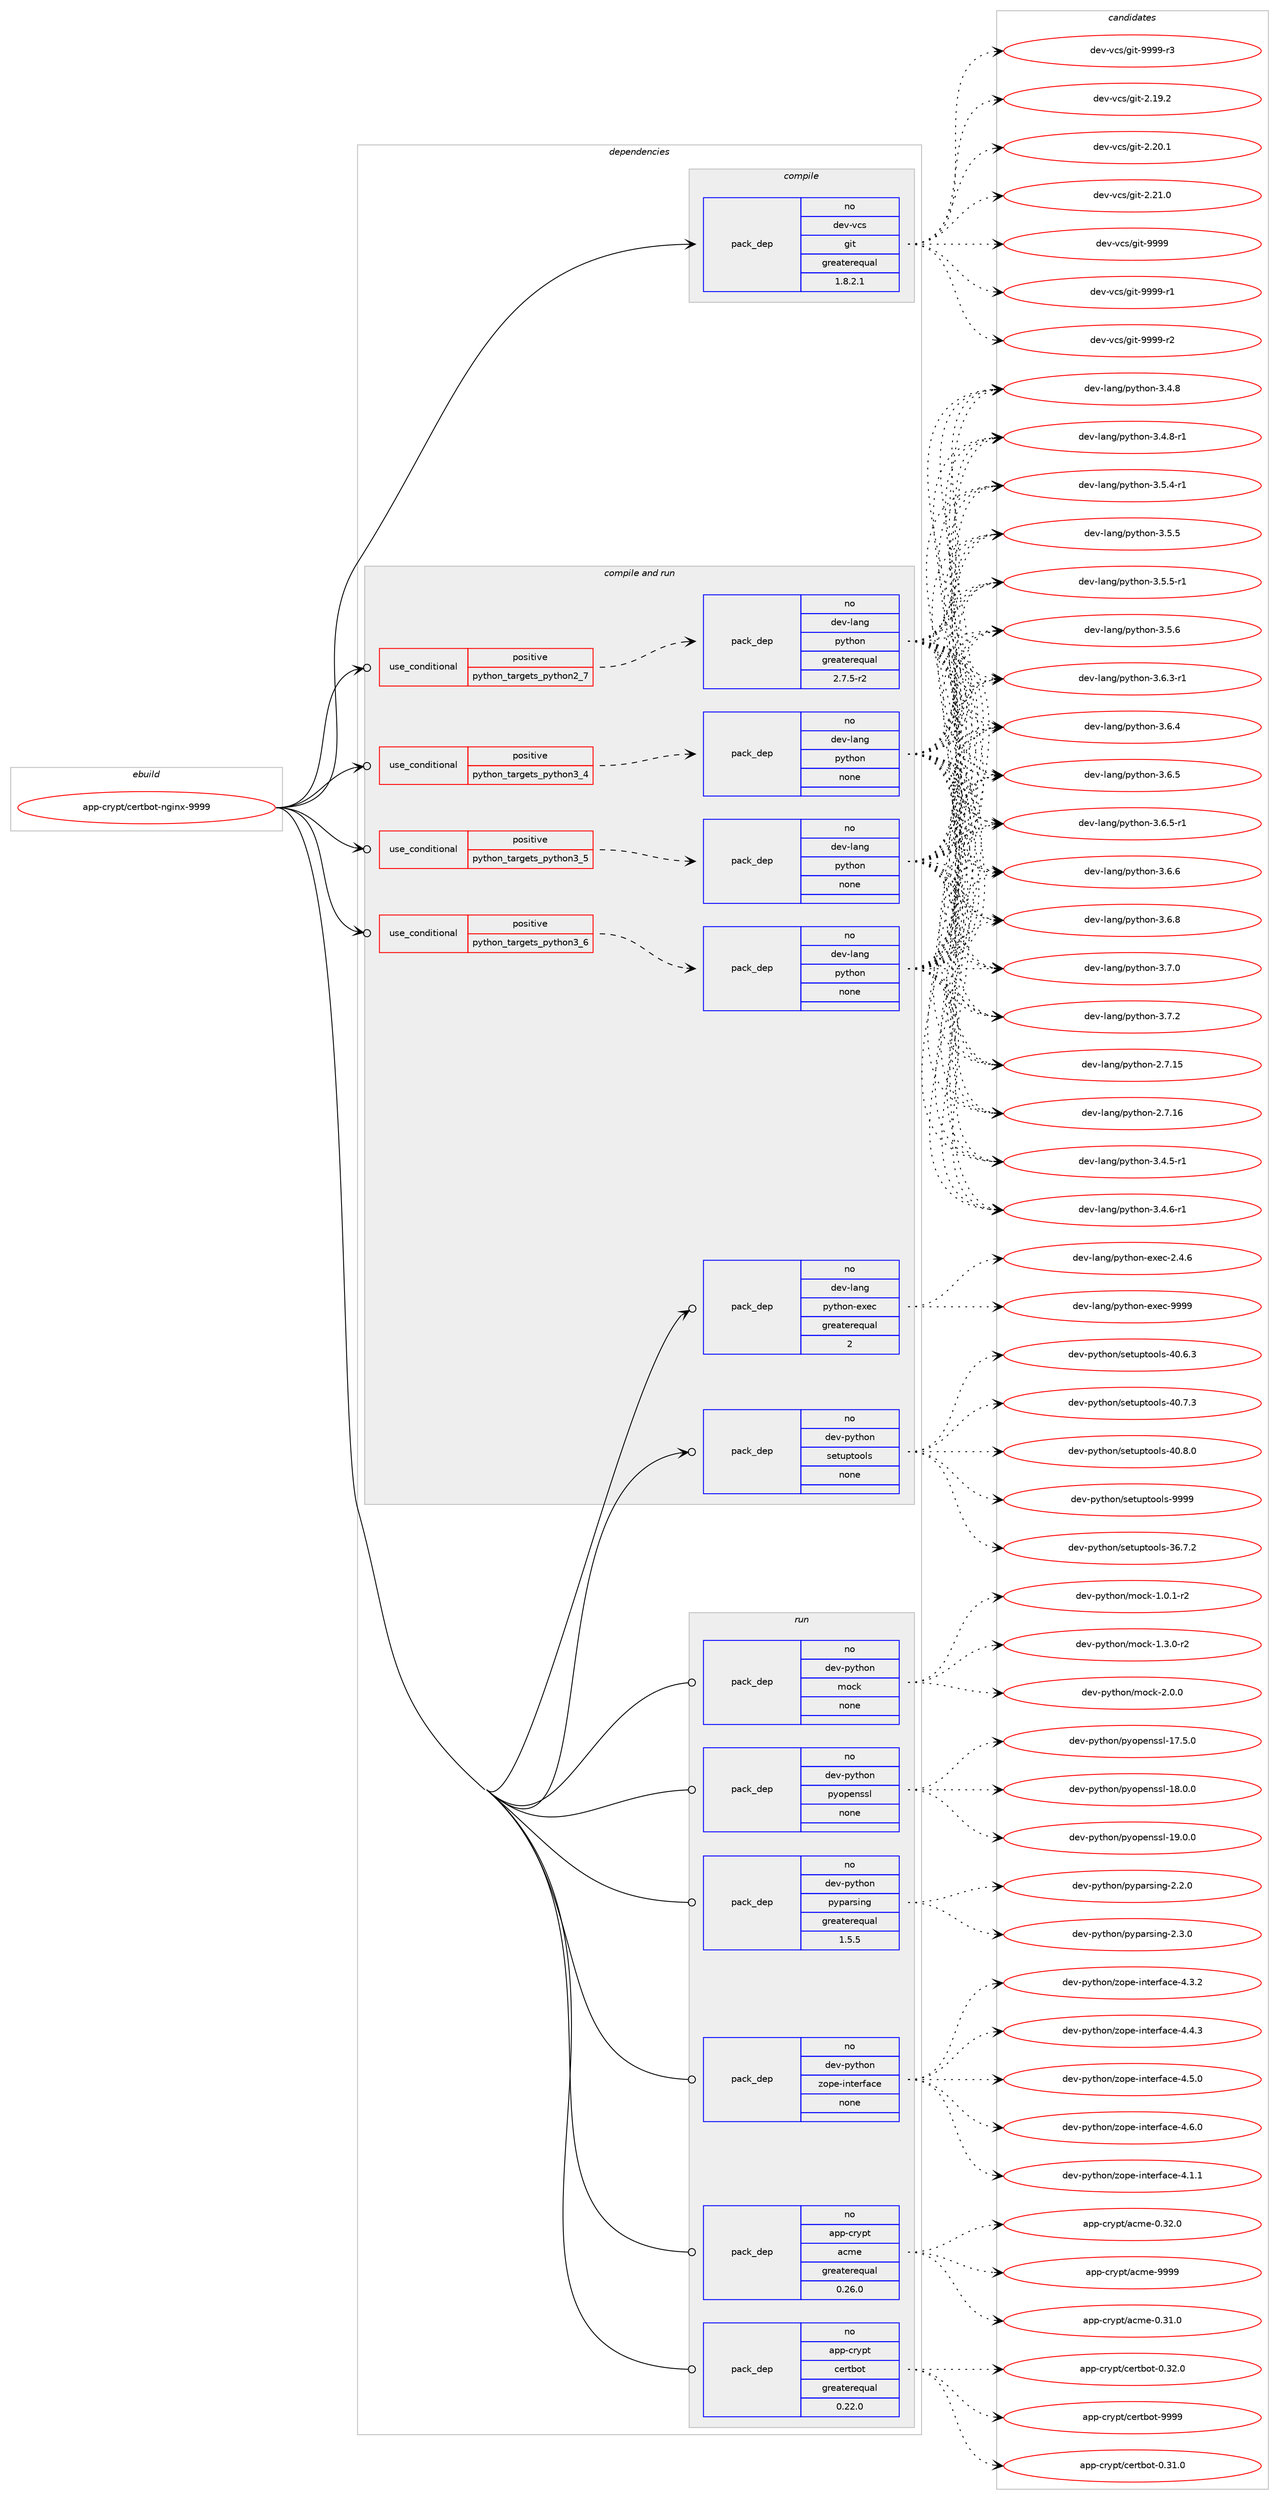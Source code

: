 digraph prolog {

# *************
# Graph options
# *************

newrank=true;
concentrate=true;
compound=true;
graph [rankdir=LR,fontname=Helvetica,fontsize=10,ranksep=1.5];#, ranksep=2.5, nodesep=0.2];
edge  [arrowhead=vee];
node  [fontname=Helvetica,fontsize=10];

# **********
# The ebuild
# **********

subgraph cluster_leftcol {
color=gray;
rank=same;
label=<<i>ebuild</i>>;
id [label="app-crypt/certbot-nginx-9999", color=red, width=4, href="../app-crypt/certbot-nginx-9999.svg"];
}

# ****************
# The dependencies
# ****************

subgraph cluster_midcol {
color=gray;
label=<<i>dependencies</i>>;
subgraph cluster_compile {
fillcolor="#eeeeee";
style=filled;
label=<<i>compile</i>>;
subgraph pack907882 {
dependency1275273 [label=<<TABLE BORDER="0" CELLBORDER="1" CELLSPACING="0" CELLPADDING="4" WIDTH="220"><TR><TD ROWSPAN="6" CELLPADDING="30">pack_dep</TD></TR><TR><TD WIDTH="110">no</TD></TR><TR><TD>dev-vcs</TD></TR><TR><TD>git</TD></TR><TR><TD>greaterequal</TD></TR><TR><TD>1.8.2.1</TD></TR></TABLE>>, shape=none, color=blue];
}
id:e -> dependency1275273:w [weight=20,style="solid",arrowhead="vee"];
}
subgraph cluster_compileandrun {
fillcolor="#eeeeee";
style=filled;
label=<<i>compile and run</i>>;
subgraph cond347588 {
dependency1275274 [label=<<TABLE BORDER="0" CELLBORDER="1" CELLSPACING="0" CELLPADDING="4"><TR><TD ROWSPAN="3" CELLPADDING="10">use_conditional</TD></TR><TR><TD>positive</TD></TR><TR><TD>python_targets_python2_7</TD></TR></TABLE>>, shape=none, color=red];
subgraph pack907883 {
dependency1275275 [label=<<TABLE BORDER="0" CELLBORDER="1" CELLSPACING="0" CELLPADDING="4" WIDTH="220"><TR><TD ROWSPAN="6" CELLPADDING="30">pack_dep</TD></TR><TR><TD WIDTH="110">no</TD></TR><TR><TD>dev-lang</TD></TR><TR><TD>python</TD></TR><TR><TD>greaterequal</TD></TR><TR><TD>2.7.5-r2</TD></TR></TABLE>>, shape=none, color=blue];
}
dependency1275274:e -> dependency1275275:w [weight=20,style="dashed",arrowhead="vee"];
}
id:e -> dependency1275274:w [weight=20,style="solid",arrowhead="odotvee"];
subgraph cond347589 {
dependency1275276 [label=<<TABLE BORDER="0" CELLBORDER="1" CELLSPACING="0" CELLPADDING="4"><TR><TD ROWSPAN="3" CELLPADDING="10">use_conditional</TD></TR><TR><TD>positive</TD></TR><TR><TD>python_targets_python3_4</TD></TR></TABLE>>, shape=none, color=red];
subgraph pack907884 {
dependency1275277 [label=<<TABLE BORDER="0" CELLBORDER="1" CELLSPACING="0" CELLPADDING="4" WIDTH="220"><TR><TD ROWSPAN="6" CELLPADDING="30">pack_dep</TD></TR><TR><TD WIDTH="110">no</TD></TR><TR><TD>dev-lang</TD></TR><TR><TD>python</TD></TR><TR><TD>none</TD></TR><TR><TD></TD></TR></TABLE>>, shape=none, color=blue];
}
dependency1275276:e -> dependency1275277:w [weight=20,style="dashed",arrowhead="vee"];
}
id:e -> dependency1275276:w [weight=20,style="solid",arrowhead="odotvee"];
subgraph cond347590 {
dependency1275278 [label=<<TABLE BORDER="0" CELLBORDER="1" CELLSPACING="0" CELLPADDING="4"><TR><TD ROWSPAN="3" CELLPADDING="10">use_conditional</TD></TR><TR><TD>positive</TD></TR><TR><TD>python_targets_python3_5</TD></TR></TABLE>>, shape=none, color=red];
subgraph pack907885 {
dependency1275279 [label=<<TABLE BORDER="0" CELLBORDER="1" CELLSPACING="0" CELLPADDING="4" WIDTH="220"><TR><TD ROWSPAN="6" CELLPADDING="30">pack_dep</TD></TR><TR><TD WIDTH="110">no</TD></TR><TR><TD>dev-lang</TD></TR><TR><TD>python</TD></TR><TR><TD>none</TD></TR><TR><TD></TD></TR></TABLE>>, shape=none, color=blue];
}
dependency1275278:e -> dependency1275279:w [weight=20,style="dashed",arrowhead="vee"];
}
id:e -> dependency1275278:w [weight=20,style="solid",arrowhead="odotvee"];
subgraph cond347591 {
dependency1275280 [label=<<TABLE BORDER="0" CELLBORDER="1" CELLSPACING="0" CELLPADDING="4"><TR><TD ROWSPAN="3" CELLPADDING="10">use_conditional</TD></TR><TR><TD>positive</TD></TR><TR><TD>python_targets_python3_6</TD></TR></TABLE>>, shape=none, color=red];
subgraph pack907886 {
dependency1275281 [label=<<TABLE BORDER="0" CELLBORDER="1" CELLSPACING="0" CELLPADDING="4" WIDTH="220"><TR><TD ROWSPAN="6" CELLPADDING="30">pack_dep</TD></TR><TR><TD WIDTH="110">no</TD></TR><TR><TD>dev-lang</TD></TR><TR><TD>python</TD></TR><TR><TD>none</TD></TR><TR><TD></TD></TR></TABLE>>, shape=none, color=blue];
}
dependency1275280:e -> dependency1275281:w [weight=20,style="dashed",arrowhead="vee"];
}
id:e -> dependency1275280:w [weight=20,style="solid",arrowhead="odotvee"];
subgraph pack907887 {
dependency1275282 [label=<<TABLE BORDER="0" CELLBORDER="1" CELLSPACING="0" CELLPADDING="4" WIDTH="220"><TR><TD ROWSPAN="6" CELLPADDING="30">pack_dep</TD></TR><TR><TD WIDTH="110">no</TD></TR><TR><TD>dev-lang</TD></TR><TR><TD>python-exec</TD></TR><TR><TD>greaterequal</TD></TR><TR><TD>2</TD></TR></TABLE>>, shape=none, color=blue];
}
id:e -> dependency1275282:w [weight=20,style="solid",arrowhead="odotvee"];
subgraph pack907888 {
dependency1275283 [label=<<TABLE BORDER="0" CELLBORDER="1" CELLSPACING="0" CELLPADDING="4" WIDTH="220"><TR><TD ROWSPAN="6" CELLPADDING="30">pack_dep</TD></TR><TR><TD WIDTH="110">no</TD></TR><TR><TD>dev-python</TD></TR><TR><TD>setuptools</TD></TR><TR><TD>none</TD></TR><TR><TD></TD></TR></TABLE>>, shape=none, color=blue];
}
id:e -> dependency1275283:w [weight=20,style="solid",arrowhead="odotvee"];
}
subgraph cluster_run {
fillcolor="#eeeeee";
style=filled;
label=<<i>run</i>>;
subgraph pack907889 {
dependency1275284 [label=<<TABLE BORDER="0" CELLBORDER="1" CELLSPACING="0" CELLPADDING="4" WIDTH="220"><TR><TD ROWSPAN="6" CELLPADDING="30">pack_dep</TD></TR><TR><TD WIDTH="110">no</TD></TR><TR><TD>app-crypt</TD></TR><TR><TD>acme</TD></TR><TR><TD>greaterequal</TD></TR><TR><TD>0.26.0</TD></TR></TABLE>>, shape=none, color=blue];
}
id:e -> dependency1275284:w [weight=20,style="solid",arrowhead="odot"];
subgraph pack907890 {
dependency1275285 [label=<<TABLE BORDER="0" CELLBORDER="1" CELLSPACING="0" CELLPADDING="4" WIDTH="220"><TR><TD ROWSPAN="6" CELLPADDING="30">pack_dep</TD></TR><TR><TD WIDTH="110">no</TD></TR><TR><TD>app-crypt</TD></TR><TR><TD>certbot</TD></TR><TR><TD>greaterequal</TD></TR><TR><TD>0.22.0</TD></TR></TABLE>>, shape=none, color=blue];
}
id:e -> dependency1275285:w [weight=20,style="solid",arrowhead="odot"];
subgraph pack907891 {
dependency1275286 [label=<<TABLE BORDER="0" CELLBORDER="1" CELLSPACING="0" CELLPADDING="4" WIDTH="220"><TR><TD ROWSPAN="6" CELLPADDING="30">pack_dep</TD></TR><TR><TD WIDTH="110">no</TD></TR><TR><TD>dev-python</TD></TR><TR><TD>mock</TD></TR><TR><TD>none</TD></TR><TR><TD></TD></TR></TABLE>>, shape=none, color=blue];
}
id:e -> dependency1275286:w [weight=20,style="solid",arrowhead="odot"];
subgraph pack907892 {
dependency1275287 [label=<<TABLE BORDER="0" CELLBORDER="1" CELLSPACING="0" CELLPADDING="4" WIDTH="220"><TR><TD ROWSPAN="6" CELLPADDING="30">pack_dep</TD></TR><TR><TD WIDTH="110">no</TD></TR><TR><TD>dev-python</TD></TR><TR><TD>pyopenssl</TD></TR><TR><TD>none</TD></TR><TR><TD></TD></TR></TABLE>>, shape=none, color=blue];
}
id:e -> dependency1275287:w [weight=20,style="solid",arrowhead="odot"];
subgraph pack907893 {
dependency1275288 [label=<<TABLE BORDER="0" CELLBORDER="1" CELLSPACING="0" CELLPADDING="4" WIDTH="220"><TR><TD ROWSPAN="6" CELLPADDING="30">pack_dep</TD></TR><TR><TD WIDTH="110">no</TD></TR><TR><TD>dev-python</TD></TR><TR><TD>pyparsing</TD></TR><TR><TD>greaterequal</TD></TR><TR><TD>1.5.5</TD></TR></TABLE>>, shape=none, color=blue];
}
id:e -> dependency1275288:w [weight=20,style="solid",arrowhead="odot"];
subgraph pack907894 {
dependency1275289 [label=<<TABLE BORDER="0" CELLBORDER="1" CELLSPACING="0" CELLPADDING="4" WIDTH="220"><TR><TD ROWSPAN="6" CELLPADDING="30">pack_dep</TD></TR><TR><TD WIDTH="110">no</TD></TR><TR><TD>dev-python</TD></TR><TR><TD>zope-interface</TD></TR><TR><TD>none</TD></TR><TR><TD></TD></TR></TABLE>>, shape=none, color=blue];
}
id:e -> dependency1275289:w [weight=20,style="solid",arrowhead="odot"];
}
}

# **************
# The candidates
# **************

subgraph cluster_choices {
rank=same;
color=gray;
label=<<i>candidates</i>>;

subgraph choice907882 {
color=black;
nodesep=1;
choice10010111845118991154710310511645504649574650 [label="dev-vcs/git-2.19.2", color=red, width=4,href="../dev-vcs/git-2.19.2.svg"];
choice10010111845118991154710310511645504650484649 [label="dev-vcs/git-2.20.1", color=red, width=4,href="../dev-vcs/git-2.20.1.svg"];
choice10010111845118991154710310511645504650494648 [label="dev-vcs/git-2.21.0", color=red, width=4,href="../dev-vcs/git-2.21.0.svg"];
choice1001011184511899115471031051164557575757 [label="dev-vcs/git-9999", color=red, width=4,href="../dev-vcs/git-9999.svg"];
choice10010111845118991154710310511645575757574511449 [label="dev-vcs/git-9999-r1", color=red, width=4,href="../dev-vcs/git-9999-r1.svg"];
choice10010111845118991154710310511645575757574511450 [label="dev-vcs/git-9999-r2", color=red, width=4,href="../dev-vcs/git-9999-r2.svg"];
choice10010111845118991154710310511645575757574511451 [label="dev-vcs/git-9999-r3", color=red, width=4,href="../dev-vcs/git-9999-r3.svg"];
dependency1275273:e -> choice10010111845118991154710310511645504649574650:w [style=dotted,weight="100"];
dependency1275273:e -> choice10010111845118991154710310511645504650484649:w [style=dotted,weight="100"];
dependency1275273:e -> choice10010111845118991154710310511645504650494648:w [style=dotted,weight="100"];
dependency1275273:e -> choice1001011184511899115471031051164557575757:w [style=dotted,weight="100"];
dependency1275273:e -> choice10010111845118991154710310511645575757574511449:w [style=dotted,weight="100"];
dependency1275273:e -> choice10010111845118991154710310511645575757574511450:w [style=dotted,weight="100"];
dependency1275273:e -> choice10010111845118991154710310511645575757574511451:w [style=dotted,weight="100"];
}
subgraph choice907883 {
color=black;
nodesep=1;
choice10010111845108971101034711212111610411111045504655464953 [label="dev-lang/python-2.7.15", color=red, width=4,href="../dev-lang/python-2.7.15.svg"];
choice10010111845108971101034711212111610411111045504655464954 [label="dev-lang/python-2.7.16", color=red, width=4,href="../dev-lang/python-2.7.16.svg"];
choice1001011184510897110103471121211161041111104551465246534511449 [label="dev-lang/python-3.4.5-r1", color=red, width=4,href="../dev-lang/python-3.4.5-r1.svg"];
choice1001011184510897110103471121211161041111104551465246544511449 [label="dev-lang/python-3.4.6-r1", color=red, width=4,href="../dev-lang/python-3.4.6-r1.svg"];
choice100101118451089711010347112121116104111110455146524656 [label="dev-lang/python-3.4.8", color=red, width=4,href="../dev-lang/python-3.4.8.svg"];
choice1001011184510897110103471121211161041111104551465246564511449 [label="dev-lang/python-3.4.8-r1", color=red, width=4,href="../dev-lang/python-3.4.8-r1.svg"];
choice1001011184510897110103471121211161041111104551465346524511449 [label="dev-lang/python-3.5.4-r1", color=red, width=4,href="../dev-lang/python-3.5.4-r1.svg"];
choice100101118451089711010347112121116104111110455146534653 [label="dev-lang/python-3.5.5", color=red, width=4,href="../dev-lang/python-3.5.5.svg"];
choice1001011184510897110103471121211161041111104551465346534511449 [label="dev-lang/python-3.5.5-r1", color=red, width=4,href="../dev-lang/python-3.5.5-r1.svg"];
choice100101118451089711010347112121116104111110455146534654 [label="dev-lang/python-3.5.6", color=red, width=4,href="../dev-lang/python-3.5.6.svg"];
choice1001011184510897110103471121211161041111104551465446514511449 [label="dev-lang/python-3.6.3-r1", color=red, width=4,href="../dev-lang/python-3.6.3-r1.svg"];
choice100101118451089711010347112121116104111110455146544652 [label="dev-lang/python-3.6.4", color=red, width=4,href="../dev-lang/python-3.6.4.svg"];
choice100101118451089711010347112121116104111110455146544653 [label="dev-lang/python-3.6.5", color=red, width=4,href="../dev-lang/python-3.6.5.svg"];
choice1001011184510897110103471121211161041111104551465446534511449 [label="dev-lang/python-3.6.5-r1", color=red, width=4,href="../dev-lang/python-3.6.5-r1.svg"];
choice100101118451089711010347112121116104111110455146544654 [label="dev-lang/python-3.6.6", color=red, width=4,href="../dev-lang/python-3.6.6.svg"];
choice100101118451089711010347112121116104111110455146544656 [label="dev-lang/python-3.6.8", color=red, width=4,href="../dev-lang/python-3.6.8.svg"];
choice100101118451089711010347112121116104111110455146554648 [label="dev-lang/python-3.7.0", color=red, width=4,href="../dev-lang/python-3.7.0.svg"];
choice100101118451089711010347112121116104111110455146554650 [label="dev-lang/python-3.7.2", color=red, width=4,href="../dev-lang/python-3.7.2.svg"];
dependency1275275:e -> choice10010111845108971101034711212111610411111045504655464953:w [style=dotted,weight="100"];
dependency1275275:e -> choice10010111845108971101034711212111610411111045504655464954:w [style=dotted,weight="100"];
dependency1275275:e -> choice1001011184510897110103471121211161041111104551465246534511449:w [style=dotted,weight="100"];
dependency1275275:e -> choice1001011184510897110103471121211161041111104551465246544511449:w [style=dotted,weight="100"];
dependency1275275:e -> choice100101118451089711010347112121116104111110455146524656:w [style=dotted,weight="100"];
dependency1275275:e -> choice1001011184510897110103471121211161041111104551465246564511449:w [style=dotted,weight="100"];
dependency1275275:e -> choice1001011184510897110103471121211161041111104551465346524511449:w [style=dotted,weight="100"];
dependency1275275:e -> choice100101118451089711010347112121116104111110455146534653:w [style=dotted,weight="100"];
dependency1275275:e -> choice1001011184510897110103471121211161041111104551465346534511449:w [style=dotted,weight="100"];
dependency1275275:e -> choice100101118451089711010347112121116104111110455146534654:w [style=dotted,weight="100"];
dependency1275275:e -> choice1001011184510897110103471121211161041111104551465446514511449:w [style=dotted,weight="100"];
dependency1275275:e -> choice100101118451089711010347112121116104111110455146544652:w [style=dotted,weight="100"];
dependency1275275:e -> choice100101118451089711010347112121116104111110455146544653:w [style=dotted,weight="100"];
dependency1275275:e -> choice1001011184510897110103471121211161041111104551465446534511449:w [style=dotted,weight="100"];
dependency1275275:e -> choice100101118451089711010347112121116104111110455146544654:w [style=dotted,weight="100"];
dependency1275275:e -> choice100101118451089711010347112121116104111110455146544656:w [style=dotted,weight="100"];
dependency1275275:e -> choice100101118451089711010347112121116104111110455146554648:w [style=dotted,weight="100"];
dependency1275275:e -> choice100101118451089711010347112121116104111110455146554650:w [style=dotted,weight="100"];
}
subgraph choice907884 {
color=black;
nodesep=1;
choice10010111845108971101034711212111610411111045504655464953 [label="dev-lang/python-2.7.15", color=red, width=4,href="../dev-lang/python-2.7.15.svg"];
choice10010111845108971101034711212111610411111045504655464954 [label="dev-lang/python-2.7.16", color=red, width=4,href="../dev-lang/python-2.7.16.svg"];
choice1001011184510897110103471121211161041111104551465246534511449 [label="dev-lang/python-3.4.5-r1", color=red, width=4,href="../dev-lang/python-3.4.5-r1.svg"];
choice1001011184510897110103471121211161041111104551465246544511449 [label="dev-lang/python-3.4.6-r1", color=red, width=4,href="../dev-lang/python-3.4.6-r1.svg"];
choice100101118451089711010347112121116104111110455146524656 [label="dev-lang/python-3.4.8", color=red, width=4,href="../dev-lang/python-3.4.8.svg"];
choice1001011184510897110103471121211161041111104551465246564511449 [label="dev-lang/python-3.4.8-r1", color=red, width=4,href="../dev-lang/python-3.4.8-r1.svg"];
choice1001011184510897110103471121211161041111104551465346524511449 [label="dev-lang/python-3.5.4-r1", color=red, width=4,href="../dev-lang/python-3.5.4-r1.svg"];
choice100101118451089711010347112121116104111110455146534653 [label="dev-lang/python-3.5.5", color=red, width=4,href="../dev-lang/python-3.5.5.svg"];
choice1001011184510897110103471121211161041111104551465346534511449 [label="dev-lang/python-3.5.5-r1", color=red, width=4,href="../dev-lang/python-3.5.5-r1.svg"];
choice100101118451089711010347112121116104111110455146534654 [label="dev-lang/python-3.5.6", color=red, width=4,href="../dev-lang/python-3.5.6.svg"];
choice1001011184510897110103471121211161041111104551465446514511449 [label="dev-lang/python-3.6.3-r1", color=red, width=4,href="../dev-lang/python-3.6.3-r1.svg"];
choice100101118451089711010347112121116104111110455146544652 [label="dev-lang/python-3.6.4", color=red, width=4,href="../dev-lang/python-3.6.4.svg"];
choice100101118451089711010347112121116104111110455146544653 [label="dev-lang/python-3.6.5", color=red, width=4,href="../dev-lang/python-3.6.5.svg"];
choice1001011184510897110103471121211161041111104551465446534511449 [label="dev-lang/python-3.6.5-r1", color=red, width=4,href="../dev-lang/python-3.6.5-r1.svg"];
choice100101118451089711010347112121116104111110455146544654 [label="dev-lang/python-3.6.6", color=red, width=4,href="../dev-lang/python-3.6.6.svg"];
choice100101118451089711010347112121116104111110455146544656 [label="dev-lang/python-3.6.8", color=red, width=4,href="../dev-lang/python-3.6.8.svg"];
choice100101118451089711010347112121116104111110455146554648 [label="dev-lang/python-3.7.0", color=red, width=4,href="../dev-lang/python-3.7.0.svg"];
choice100101118451089711010347112121116104111110455146554650 [label="dev-lang/python-3.7.2", color=red, width=4,href="../dev-lang/python-3.7.2.svg"];
dependency1275277:e -> choice10010111845108971101034711212111610411111045504655464953:w [style=dotted,weight="100"];
dependency1275277:e -> choice10010111845108971101034711212111610411111045504655464954:w [style=dotted,weight="100"];
dependency1275277:e -> choice1001011184510897110103471121211161041111104551465246534511449:w [style=dotted,weight="100"];
dependency1275277:e -> choice1001011184510897110103471121211161041111104551465246544511449:w [style=dotted,weight="100"];
dependency1275277:e -> choice100101118451089711010347112121116104111110455146524656:w [style=dotted,weight="100"];
dependency1275277:e -> choice1001011184510897110103471121211161041111104551465246564511449:w [style=dotted,weight="100"];
dependency1275277:e -> choice1001011184510897110103471121211161041111104551465346524511449:w [style=dotted,weight="100"];
dependency1275277:e -> choice100101118451089711010347112121116104111110455146534653:w [style=dotted,weight="100"];
dependency1275277:e -> choice1001011184510897110103471121211161041111104551465346534511449:w [style=dotted,weight="100"];
dependency1275277:e -> choice100101118451089711010347112121116104111110455146534654:w [style=dotted,weight="100"];
dependency1275277:e -> choice1001011184510897110103471121211161041111104551465446514511449:w [style=dotted,weight="100"];
dependency1275277:e -> choice100101118451089711010347112121116104111110455146544652:w [style=dotted,weight="100"];
dependency1275277:e -> choice100101118451089711010347112121116104111110455146544653:w [style=dotted,weight="100"];
dependency1275277:e -> choice1001011184510897110103471121211161041111104551465446534511449:w [style=dotted,weight="100"];
dependency1275277:e -> choice100101118451089711010347112121116104111110455146544654:w [style=dotted,weight="100"];
dependency1275277:e -> choice100101118451089711010347112121116104111110455146544656:w [style=dotted,weight="100"];
dependency1275277:e -> choice100101118451089711010347112121116104111110455146554648:w [style=dotted,weight="100"];
dependency1275277:e -> choice100101118451089711010347112121116104111110455146554650:w [style=dotted,weight="100"];
}
subgraph choice907885 {
color=black;
nodesep=1;
choice10010111845108971101034711212111610411111045504655464953 [label="dev-lang/python-2.7.15", color=red, width=4,href="../dev-lang/python-2.7.15.svg"];
choice10010111845108971101034711212111610411111045504655464954 [label="dev-lang/python-2.7.16", color=red, width=4,href="../dev-lang/python-2.7.16.svg"];
choice1001011184510897110103471121211161041111104551465246534511449 [label="dev-lang/python-3.4.5-r1", color=red, width=4,href="../dev-lang/python-3.4.5-r1.svg"];
choice1001011184510897110103471121211161041111104551465246544511449 [label="dev-lang/python-3.4.6-r1", color=red, width=4,href="../dev-lang/python-3.4.6-r1.svg"];
choice100101118451089711010347112121116104111110455146524656 [label="dev-lang/python-3.4.8", color=red, width=4,href="../dev-lang/python-3.4.8.svg"];
choice1001011184510897110103471121211161041111104551465246564511449 [label="dev-lang/python-3.4.8-r1", color=red, width=4,href="../dev-lang/python-3.4.8-r1.svg"];
choice1001011184510897110103471121211161041111104551465346524511449 [label="dev-lang/python-3.5.4-r1", color=red, width=4,href="../dev-lang/python-3.5.4-r1.svg"];
choice100101118451089711010347112121116104111110455146534653 [label="dev-lang/python-3.5.5", color=red, width=4,href="../dev-lang/python-3.5.5.svg"];
choice1001011184510897110103471121211161041111104551465346534511449 [label="dev-lang/python-3.5.5-r1", color=red, width=4,href="../dev-lang/python-3.5.5-r1.svg"];
choice100101118451089711010347112121116104111110455146534654 [label="dev-lang/python-3.5.6", color=red, width=4,href="../dev-lang/python-3.5.6.svg"];
choice1001011184510897110103471121211161041111104551465446514511449 [label="dev-lang/python-3.6.3-r1", color=red, width=4,href="../dev-lang/python-3.6.3-r1.svg"];
choice100101118451089711010347112121116104111110455146544652 [label="dev-lang/python-3.6.4", color=red, width=4,href="../dev-lang/python-3.6.4.svg"];
choice100101118451089711010347112121116104111110455146544653 [label="dev-lang/python-3.6.5", color=red, width=4,href="../dev-lang/python-3.6.5.svg"];
choice1001011184510897110103471121211161041111104551465446534511449 [label="dev-lang/python-3.6.5-r1", color=red, width=4,href="../dev-lang/python-3.6.5-r1.svg"];
choice100101118451089711010347112121116104111110455146544654 [label="dev-lang/python-3.6.6", color=red, width=4,href="../dev-lang/python-3.6.6.svg"];
choice100101118451089711010347112121116104111110455146544656 [label="dev-lang/python-3.6.8", color=red, width=4,href="../dev-lang/python-3.6.8.svg"];
choice100101118451089711010347112121116104111110455146554648 [label="dev-lang/python-3.7.0", color=red, width=4,href="../dev-lang/python-3.7.0.svg"];
choice100101118451089711010347112121116104111110455146554650 [label="dev-lang/python-3.7.2", color=red, width=4,href="../dev-lang/python-3.7.2.svg"];
dependency1275279:e -> choice10010111845108971101034711212111610411111045504655464953:w [style=dotted,weight="100"];
dependency1275279:e -> choice10010111845108971101034711212111610411111045504655464954:w [style=dotted,weight="100"];
dependency1275279:e -> choice1001011184510897110103471121211161041111104551465246534511449:w [style=dotted,weight="100"];
dependency1275279:e -> choice1001011184510897110103471121211161041111104551465246544511449:w [style=dotted,weight="100"];
dependency1275279:e -> choice100101118451089711010347112121116104111110455146524656:w [style=dotted,weight="100"];
dependency1275279:e -> choice1001011184510897110103471121211161041111104551465246564511449:w [style=dotted,weight="100"];
dependency1275279:e -> choice1001011184510897110103471121211161041111104551465346524511449:w [style=dotted,weight="100"];
dependency1275279:e -> choice100101118451089711010347112121116104111110455146534653:w [style=dotted,weight="100"];
dependency1275279:e -> choice1001011184510897110103471121211161041111104551465346534511449:w [style=dotted,weight="100"];
dependency1275279:e -> choice100101118451089711010347112121116104111110455146534654:w [style=dotted,weight="100"];
dependency1275279:e -> choice1001011184510897110103471121211161041111104551465446514511449:w [style=dotted,weight="100"];
dependency1275279:e -> choice100101118451089711010347112121116104111110455146544652:w [style=dotted,weight="100"];
dependency1275279:e -> choice100101118451089711010347112121116104111110455146544653:w [style=dotted,weight="100"];
dependency1275279:e -> choice1001011184510897110103471121211161041111104551465446534511449:w [style=dotted,weight="100"];
dependency1275279:e -> choice100101118451089711010347112121116104111110455146544654:w [style=dotted,weight="100"];
dependency1275279:e -> choice100101118451089711010347112121116104111110455146544656:w [style=dotted,weight="100"];
dependency1275279:e -> choice100101118451089711010347112121116104111110455146554648:w [style=dotted,weight="100"];
dependency1275279:e -> choice100101118451089711010347112121116104111110455146554650:w [style=dotted,weight="100"];
}
subgraph choice907886 {
color=black;
nodesep=1;
choice10010111845108971101034711212111610411111045504655464953 [label="dev-lang/python-2.7.15", color=red, width=4,href="../dev-lang/python-2.7.15.svg"];
choice10010111845108971101034711212111610411111045504655464954 [label="dev-lang/python-2.7.16", color=red, width=4,href="../dev-lang/python-2.7.16.svg"];
choice1001011184510897110103471121211161041111104551465246534511449 [label="dev-lang/python-3.4.5-r1", color=red, width=4,href="../dev-lang/python-3.4.5-r1.svg"];
choice1001011184510897110103471121211161041111104551465246544511449 [label="dev-lang/python-3.4.6-r1", color=red, width=4,href="../dev-lang/python-3.4.6-r1.svg"];
choice100101118451089711010347112121116104111110455146524656 [label="dev-lang/python-3.4.8", color=red, width=4,href="../dev-lang/python-3.4.8.svg"];
choice1001011184510897110103471121211161041111104551465246564511449 [label="dev-lang/python-3.4.8-r1", color=red, width=4,href="../dev-lang/python-3.4.8-r1.svg"];
choice1001011184510897110103471121211161041111104551465346524511449 [label="dev-lang/python-3.5.4-r1", color=red, width=4,href="../dev-lang/python-3.5.4-r1.svg"];
choice100101118451089711010347112121116104111110455146534653 [label="dev-lang/python-3.5.5", color=red, width=4,href="../dev-lang/python-3.5.5.svg"];
choice1001011184510897110103471121211161041111104551465346534511449 [label="dev-lang/python-3.5.5-r1", color=red, width=4,href="../dev-lang/python-3.5.5-r1.svg"];
choice100101118451089711010347112121116104111110455146534654 [label="dev-lang/python-3.5.6", color=red, width=4,href="../dev-lang/python-3.5.6.svg"];
choice1001011184510897110103471121211161041111104551465446514511449 [label="dev-lang/python-3.6.3-r1", color=red, width=4,href="../dev-lang/python-3.6.3-r1.svg"];
choice100101118451089711010347112121116104111110455146544652 [label="dev-lang/python-3.6.4", color=red, width=4,href="../dev-lang/python-3.6.4.svg"];
choice100101118451089711010347112121116104111110455146544653 [label="dev-lang/python-3.6.5", color=red, width=4,href="../dev-lang/python-3.6.5.svg"];
choice1001011184510897110103471121211161041111104551465446534511449 [label="dev-lang/python-3.6.5-r1", color=red, width=4,href="../dev-lang/python-3.6.5-r1.svg"];
choice100101118451089711010347112121116104111110455146544654 [label="dev-lang/python-3.6.6", color=red, width=4,href="../dev-lang/python-3.6.6.svg"];
choice100101118451089711010347112121116104111110455146544656 [label="dev-lang/python-3.6.8", color=red, width=4,href="../dev-lang/python-3.6.8.svg"];
choice100101118451089711010347112121116104111110455146554648 [label="dev-lang/python-3.7.0", color=red, width=4,href="../dev-lang/python-3.7.0.svg"];
choice100101118451089711010347112121116104111110455146554650 [label="dev-lang/python-3.7.2", color=red, width=4,href="../dev-lang/python-3.7.2.svg"];
dependency1275281:e -> choice10010111845108971101034711212111610411111045504655464953:w [style=dotted,weight="100"];
dependency1275281:e -> choice10010111845108971101034711212111610411111045504655464954:w [style=dotted,weight="100"];
dependency1275281:e -> choice1001011184510897110103471121211161041111104551465246534511449:w [style=dotted,weight="100"];
dependency1275281:e -> choice1001011184510897110103471121211161041111104551465246544511449:w [style=dotted,weight="100"];
dependency1275281:e -> choice100101118451089711010347112121116104111110455146524656:w [style=dotted,weight="100"];
dependency1275281:e -> choice1001011184510897110103471121211161041111104551465246564511449:w [style=dotted,weight="100"];
dependency1275281:e -> choice1001011184510897110103471121211161041111104551465346524511449:w [style=dotted,weight="100"];
dependency1275281:e -> choice100101118451089711010347112121116104111110455146534653:w [style=dotted,weight="100"];
dependency1275281:e -> choice1001011184510897110103471121211161041111104551465346534511449:w [style=dotted,weight="100"];
dependency1275281:e -> choice100101118451089711010347112121116104111110455146534654:w [style=dotted,weight="100"];
dependency1275281:e -> choice1001011184510897110103471121211161041111104551465446514511449:w [style=dotted,weight="100"];
dependency1275281:e -> choice100101118451089711010347112121116104111110455146544652:w [style=dotted,weight="100"];
dependency1275281:e -> choice100101118451089711010347112121116104111110455146544653:w [style=dotted,weight="100"];
dependency1275281:e -> choice1001011184510897110103471121211161041111104551465446534511449:w [style=dotted,weight="100"];
dependency1275281:e -> choice100101118451089711010347112121116104111110455146544654:w [style=dotted,weight="100"];
dependency1275281:e -> choice100101118451089711010347112121116104111110455146544656:w [style=dotted,weight="100"];
dependency1275281:e -> choice100101118451089711010347112121116104111110455146554648:w [style=dotted,weight="100"];
dependency1275281:e -> choice100101118451089711010347112121116104111110455146554650:w [style=dotted,weight="100"];
}
subgraph choice907887 {
color=black;
nodesep=1;
choice1001011184510897110103471121211161041111104510112010199455046524654 [label="dev-lang/python-exec-2.4.6", color=red, width=4,href="../dev-lang/python-exec-2.4.6.svg"];
choice10010111845108971101034711212111610411111045101120101994557575757 [label="dev-lang/python-exec-9999", color=red, width=4,href="../dev-lang/python-exec-9999.svg"];
dependency1275282:e -> choice1001011184510897110103471121211161041111104510112010199455046524654:w [style=dotted,weight="100"];
dependency1275282:e -> choice10010111845108971101034711212111610411111045101120101994557575757:w [style=dotted,weight="100"];
}
subgraph choice907888 {
color=black;
nodesep=1;
choice100101118451121211161041111104711510111611711211611111110811545515446554650 [label="dev-python/setuptools-36.7.2", color=red, width=4,href="../dev-python/setuptools-36.7.2.svg"];
choice100101118451121211161041111104711510111611711211611111110811545524846544651 [label="dev-python/setuptools-40.6.3", color=red, width=4,href="../dev-python/setuptools-40.6.3.svg"];
choice100101118451121211161041111104711510111611711211611111110811545524846554651 [label="dev-python/setuptools-40.7.3", color=red, width=4,href="../dev-python/setuptools-40.7.3.svg"];
choice100101118451121211161041111104711510111611711211611111110811545524846564648 [label="dev-python/setuptools-40.8.0", color=red, width=4,href="../dev-python/setuptools-40.8.0.svg"];
choice10010111845112121116104111110471151011161171121161111111081154557575757 [label="dev-python/setuptools-9999", color=red, width=4,href="../dev-python/setuptools-9999.svg"];
dependency1275283:e -> choice100101118451121211161041111104711510111611711211611111110811545515446554650:w [style=dotted,weight="100"];
dependency1275283:e -> choice100101118451121211161041111104711510111611711211611111110811545524846544651:w [style=dotted,weight="100"];
dependency1275283:e -> choice100101118451121211161041111104711510111611711211611111110811545524846554651:w [style=dotted,weight="100"];
dependency1275283:e -> choice100101118451121211161041111104711510111611711211611111110811545524846564648:w [style=dotted,weight="100"];
dependency1275283:e -> choice10010111845112121116104111110471151011161171121161111111081154557575757:w [style=dotted,weight="100"];
}
subgraph choice907889 {
color=black;
nodesep=1;
choice97112112459911412111211647979910910145484651494648 [label="app-crypt/acme-0.31.0", color=red, width=4,href="../app-crypt/acme-0.31.0.svg"];
choice97112112459911412111211647979910910145484651504648 [label="app-crypt/acme-0.32.0", color=red, width=4,href="../app-crypt/acme-0.32.0.svg"];
choice9711211245991141211121164797991091014557575757 [label="app-crypt/acme-9999", color=red, width=4,href="../app-crypt/acme-9999.svg"];
dependency1275284:e -> choice97112112459911412111211647979910910145484651494648:w [style=dotted,weight="100"];
dependency1275284:e -> choice97112112459911412111211647979910910145484651504648:w [style=dotted,weight="100"];
dependency1275284:e -> choice9711211245991141211121164797991091014557575757:w [style=dotted,weight="100"];
}
subgraph choice907890 {
color=black;
nodesep=1;
choice97112112459911412111211647991011141169811111645484651494648 [label="app-crypt/certbot-0.31.0", color=red, width=4,href="../app-crypt/certbot-0.31.0.svg"];
choice97112112459911412111211647991011141169811111645484651504648 [label="app-crypt/certbot-0.32.0", color=red, width=4,href="../app-crypt/certbot-0.32.0.svg"];
choice9711211245991141211121164799101114116981111164557575757 [label="app-crypt/certbot-9999", color=red, width=4,href="../app-crypt/certbot-9999.svg"];
dependency1275285:e -> choice97112112459911412111211647991011141169811111645484651494648:w [style=dotted,weight="100"];
dependency1275285:e -> choice97112112459911412111211647991011141169811111645484651504648:w [style=dotted,weight="100"];
dependency1275285:e -> choice9711211245991141211121164799101114116981111164557575757:w [style=dotted,weight="100"];
}
subgraph choice907891 {
color=black;
nodesep=1;
choice1001011184511212111610411111047109111991074549464846494511450 [label="dev-python/mock-1.0.1-r2", color=red, width=4,href="../dev-python/mock-1.0.1-r2.svg"];
choice1001011184511212111610411111047109111991074549465146484511450 [label="dev-python/mock-1.3.0-r2", color=red, width=4,href="../dev-python/mock-1.3.0-r2.svg"];
choice100101118451121211161041111104710911199107455046484648 [label="dev-python/mock-2.0.0", color=red, width=4,href="../dev-python/mock-2.0.0.svg"];
dependency1275286:e -> choice1001011184511212111610411111047109111991074549464846494511450:w [style=dotted,weight="100"];
dependency1275286:e -> choice1001011184511212111610411111047109111991074549465146484511450:w [style=dotted,weight="100"];
dependency1275286:e -> choice100101118451121211161041111104710911199107455046484648:w [style=dotted,weight="100"];
}
subgraph choice907892 {
color=black;
nodesep=1;
choice100101118451121211161041111104711212111111210111011511510845495546534648 [label="dev-python/pyopenssl-17.5.0", color=red, width=4,href="../dev-python/pyopenssl-17.5.0.svg"];
choice100101118451121211161041111104711212111111210111011511510845495646484648 [label="dev-python/pyopenssl-18.0.0", color=red, width=4,href="../dev-python/pyopenssl-18.0.0.svg"];
choice100101118451121211161041111104711212111111210111011511510845495746484648 [label="dev-python/pyopenssl-19.0.0", color=red, width=4,href="../dev-python/pyopenssl-19.0.0.svg"];
dependency1275287:e -> choice100101118451121211161041111104711212111111210111011511510845495546534648:w [style=dotted,weight="100"];
dependency1275287:e -> choice100101118451121211161041111104711212111111210111011511510845495646484648:w [style=dotted,weight="100"];
dependency1275287:e -> choice100101118451121211161041111104711212111111210111011511510845495746484648:w [style=dotted,weight="100"];
}
subgraph choice907893 {
color=black;
nodesep=1;
choice100101118451121211161041111104711212111297114115105110103455046504648 [label="dev-python/pyparsing-2.2.0", color=red, width=4,href="../dev-python/pyparsing-2.2.0.svg"];
choice100101118451121211161041111104711212111297114115105110103455046514648 [label="dev-python/pyparsing-2.3.0", color=red, width=4,href="../dev-python/pyparsing-2.3.0.svg"];
dependency1275288:e -> choice100101118451121211161041111104711212111297114115105110103455046504648:w [style=dotted,weight="100"];
dependency1275288:e -> choice100101118451121211161041111104711212111297114115105110103455046514648:w [style=dotted,weight="100"];
}
subgraph choice907894 {
color=black;
nodesep=1;
choice1001011184511212111610411111047122111112101451051101161011141029799101455246494649 [label="dev-python/zope-interface-4.1.1", color=red, width=4,href="../dev-python/zope-interface-4.1.1.svg"];
choice1001011184511212111610411111047122111112101451051101161011141029799101455246514650 [label="dev-python/zope-interface-4.3.2", color=red, width=4,href="../dev-python/zope-interface-4.3.2.svg"];
choice1001011184511212111610411111047122111112101451051101161011141029799101455246524651 [label="dev-python/zope-interface-4.4.3", color=red, width=4,href="../dev-python/zope-interface-4.4.3.svg"];
choice1001011184511212111610411111047122111112101451051101161011141029799101455246534648 [label="dev-python/zope-interface-4.5.0", color=red, width=4,href="../dev-python/zope-interface-4.5.0.svg"];
choice1001011184511212111610411111047122111112101451051101161011141029799101455246544648 [label="dev-python/zope-interface-4.6.0", color=red, width=4,href="../dev-python/zope-interface-4.6.0.svg"];
dependency1275289:e -> choice1001011184511212111610411111047122111112101451051101161011141029799101455246494649:w [style=dotted,weight="100"];
dependency1275289:e -> choice1001011184511212111610411111047122111112101451051101161011141029799101455246514650:w [style=dotted,weight="100"];
dependency1275289:e -> choice1001011184511212111610411111047122111112101451051101161011141029799101455246524651:w [style=dotted,weight="100"];
dependency1275289:e -> choice1001011184511212111610411111047122111112101451051101161011141029799101455246534648:w [style=dotted,weight="100"];
dependency1275289:e -> choice1001011184511212111610411111047122111112101451051101161011141029799101455246544648:w [style=dotted,weight="100"];
}
}

}
